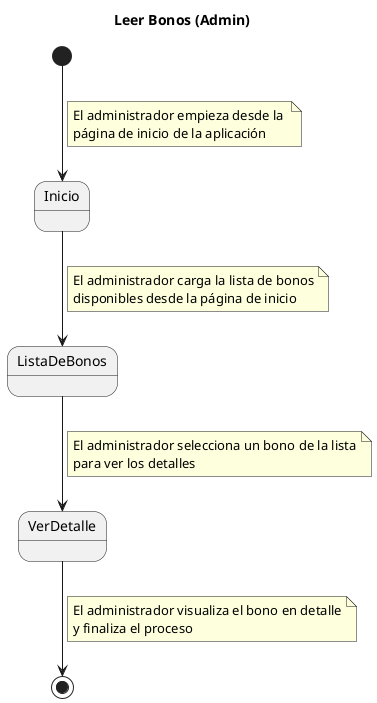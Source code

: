 @startuml
title Leer Bonos (Admin)

[*] --> Inicio
note right on link
El administrador empieza desde la 
página de inicio de la aplicación
end note

Inicio --> ListaDeBonos
note right on link
El administrador carga la lista de bonos
disponibles desde la página de inicio
end note

ListaDeBonos --> VerDetalle
note right on link
El administrador selecciona un bono de la lista
para ver los detalles
end note

VerDetalle --> [*]
note right on link
El administrador visualiza el bono en detalle
y finaliza el proceso
end note

@enduml
